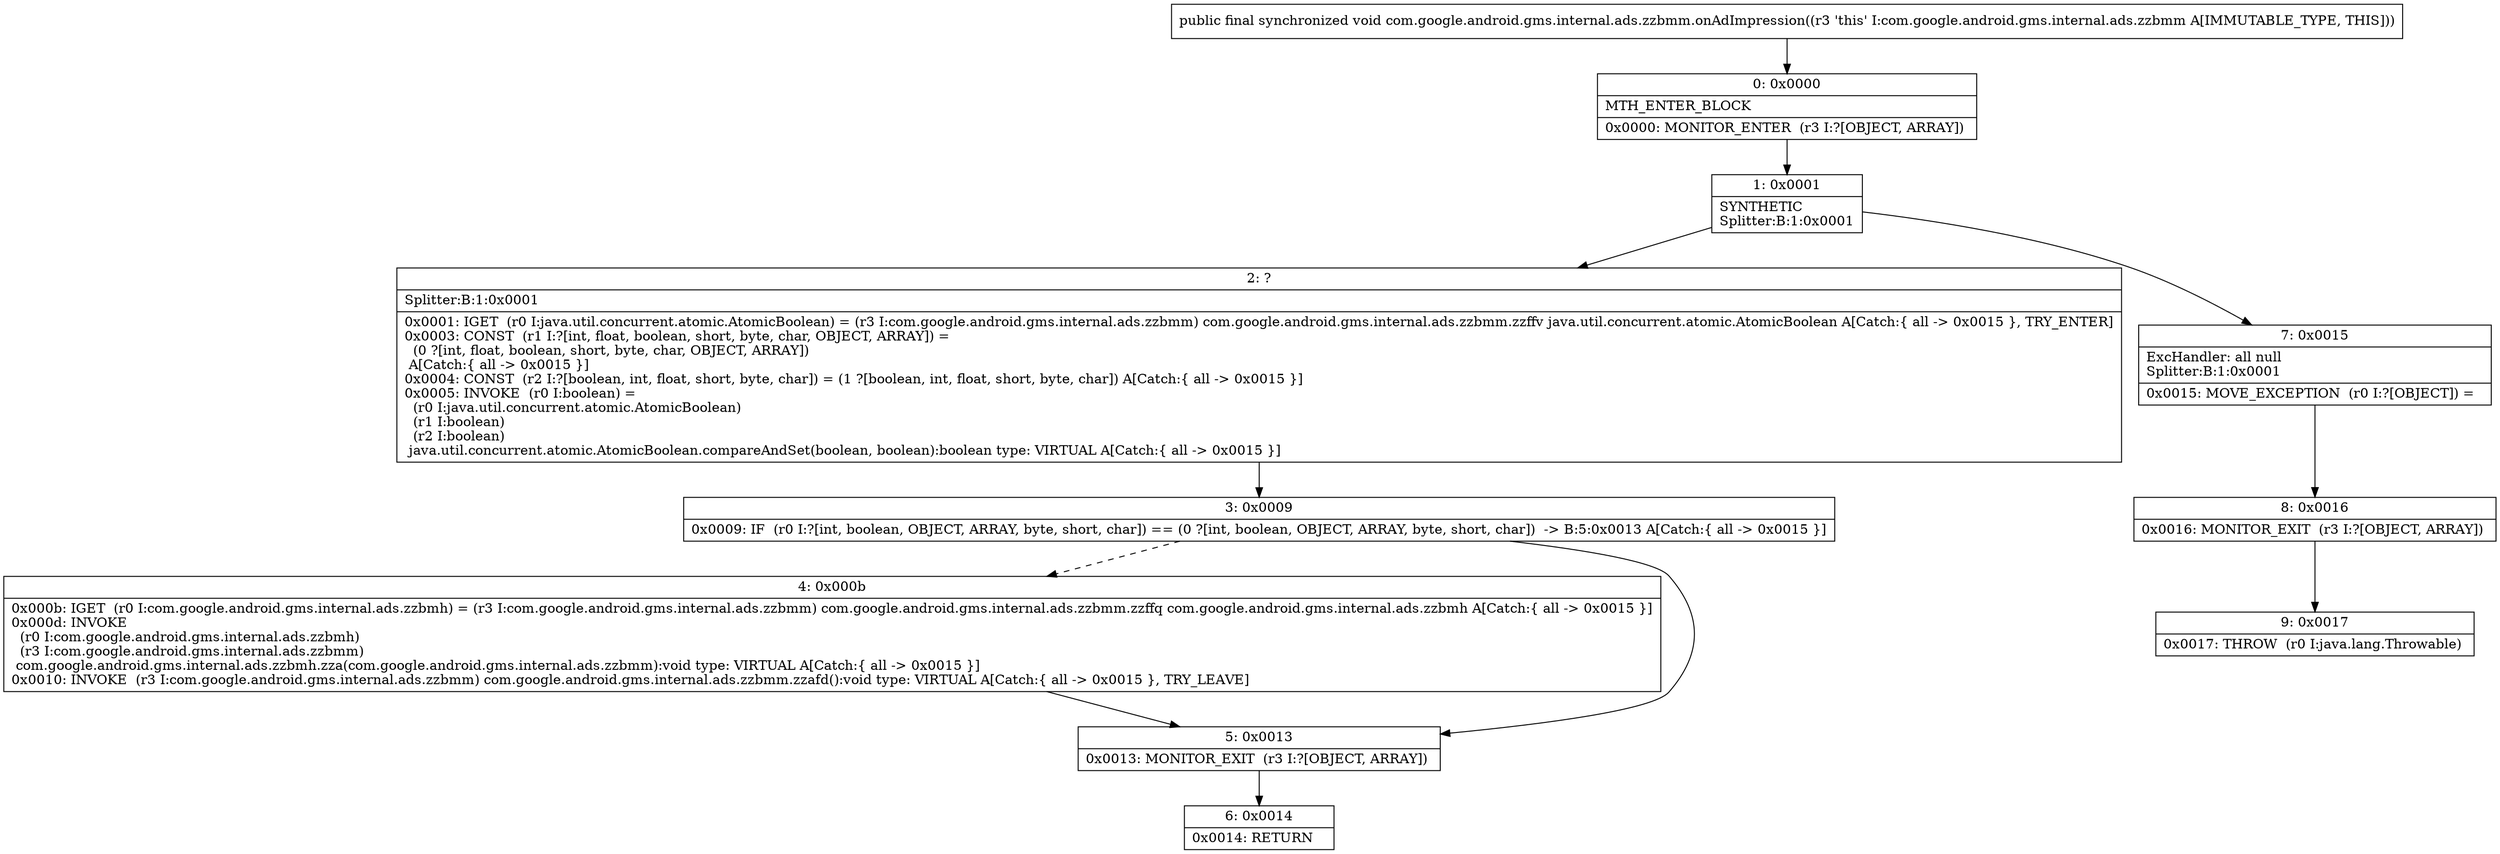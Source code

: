 digraph "CFG forcom.google.android.gms.internal.ads.zzbmm.onAdImpression()V" {
Node_0 [shape=record,label="{0\:\ 0x0000|MTH_ENTER_BLOCK\l|0x0000: MONITOR_ENTER  (r3 I:?[OBJECT, ARRAY]) \l}"];
Node_1 [shape=record,label="{1\:\ 0x0001|SYNTHETIC\lSplitter:B:1:0x0001\l}"];
Node_2 [shape=record,label="{2\:\ ?|Splitter:B:1:0x0001\l|0x0001: IGET  (r0 I:java.util.concurrent.atomic.AtomicBoolean) = (r3 I:com.google.android.gms.internal.ads.zzbmm) com.google.android.gms.internal.ads.zzbmm.zzffv java.util.concurrent.atomic.AtomicBoolean A[Catch:\{ all \-\> 0x0015 \}, TRY_ENTER]\l0x0003: CONST  (r1 I:?[int, float, boolean, short, byte, char, OBJECT, ARRAY]) = \l  (0 ?[int, float, boolean, short, byte, char, OBJECT, ARRAY])\l A[Catch:\{ all \-\> 0x0015 \}]\l0x0004: CONST  (r2 I:?[boolean, int, float, short, byte, char]) = (1 ?[boolean, int, float, short, byte, char]) A[Catch:\{ all \-\> 0x0015 \}]\l0x0005: INVOKE  (r0 I:boolean) = \l  (r0 I:java.util.concurrent.atomic.AtomicBoolean)\l  (r1 I:boolean)\l  (r2 I:boolean)\l java.util.concurrent.atomic.AtomicBoolean.compareAndSet(boolean, boolean):boolean type: VIRTUAL A[Catch:\{ all \-\> 0x0015 \}]\l}"];
Node_3 [shape=record,label="{3\:\ 0x0009|0x0009: IF  (r0 I:?[int, boolean, OBJECT, ARRAY, byte, short, char]) == (0 ?[int, boolean, OBJECT, ARRAY, byte, short, char])  \-\> B:5:0x0013 A[Catch:\{ all \-\> 0x0015 \}]\l}"];
Node_4 [shape=record,label="{4\:\ 0x000b|0x000b: IGET  (r0 I:com.google.android.gms.internal.ads.zzbmh) = (r3 I:com.google.android.gms.internal.ads.zzbmm) com.google.android.gms.internal.ads.zzbmm.zzffq com.google.android.gms.internal.ads.zzbmh A[Catch:\{ all \-\> 0x0015 \}]\l0x000d: INVOKE  \l  (r0 I:com.google.android.gms.internal.ads.zzbmh)\l  (r3 I:com.google.android.gms.internal.ads.zzbmm)\l com.google.android.gms.internal.ads.zzbmh.zza(com.google.android.gms.internal.ads.zzbmm):void type: VIRTUAL A[Catch:\{ all \-\> 0x0015 \}]\l0x0010: INVOKE  (r3 I:com.google.android.gms.internal.ads.zzbmm) com.google.android.gms.internal.ads.zzbmm.zzafd():void type: VIRTUAL A[Catch:\{ all \-\> 0x0015 \}, TRY_LEAVE]\l}"];
Node_5 [shape=record,label="{5\:\ 0x0013|0x0013: MONITOR_EXIT  (r3 I:?[OBJECT, ARRAY]) \l}"];
Node_6 [shape=record,label="{6\:\ 0x0014|0x0014: RETURN   \l}"];
Node_7 [shape=record,label="{7\:\ 0x0015|ExcHandler: all null\lSplitter:B:1:0x0001\l|0x0015: MOVE_EXCEPTION  (r0 I:?[OBJECT]) =  \l}"];
Node_8 [shape=record,label="{8\:\ 0x0016|0x0016: MONITOR_EXIT  (r3 I:?[OBJECT, ARRAY]) \l}"];
Node_9 [shape=record,label="{9\:\ 0x0017|0x0017: THROW  (r0 I:java.lang.Throwable) \l}"];
MethodNode[shape=record,label="{public final synchronized void com.google.android.gms.internal.ads.zzbmm.onAdImpression((r3 'this' I:com.google.android.gms.internal.ads.zzbmm A[IMMUTABLE_TYPE, THIS])) }"];
MethodNode -> Node_0;
Node_0 -> Node_1;
Node_1 -> Node_2;
Node_1 -> Node_7;
Node_2 -> Node_3;
Node_3 -> Node_4[style=dashed];
Node_3 -> Node_5;
Node_4 -> Node_5;
Node_5 -> Node_6;
Node_7 -> Node_8;
Node_8 -> Node_9;
}

